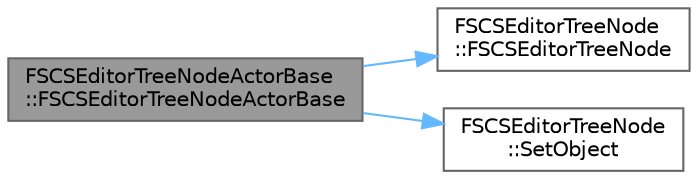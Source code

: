 digraph "FSCSEditorTreeNodeActorBase::FSCSEditorTreeNodeActorBase"
{
 // INTERACTIVE_SVG=YES
 // LATEX_PDF_SIZE
  bgcolor="transparent";
  edge [fontname=Helvetica,fontsize=10,labelfontname=Helvetica,labelfontsize=10];
  node [fontname=Helvetica,fontsize=10,shape=box,height=0.2,width=0.4];
  rankdir="LR";
  Node1 [id="Node000001",label="FSCSEditorTreeNodeActorBase\l::FSCSEditorTreeNodeActorBase",height=0.2,width=0.4,color="gray40", fillcolor="grey60", style="filled", fontcolor="black",tooltip=" "];
  Node1 -> Node2 [id="edge1_Node000001_Node000002",color="steelblue1",style="solid",tooltip=" "];
  Node2 [id="Node000002",label="FSCSEditorTreeNode\l::FSCSEditorTreeNode",height=0.2,width=0.4,color="grey40", fillcolor="white", style="filled",URL="$d3/deb/classFSCSEditorTreeNode.html#add3450e9241e12a16799d4dad6ff5abf",tooltip="Constructs an empty tree node."];
  Node1 -> Node3 [id="edge2_Node000001_Node000003",color="steelblue1",style="solid",tooltip=" "];
  Node3 [id="Node000003",label="FSCSEditorTreeNode\l::SetObject",height=0.2,width=0.4,color="grey40", fillcolor="white", style="filled",URL="$d3/deb/classFSCSEditorTreeNode.html#acbd92552593cc1b53f2ce2e54e9e99e0",tooltip="Sets the internal object instance represented by this node."];
}
